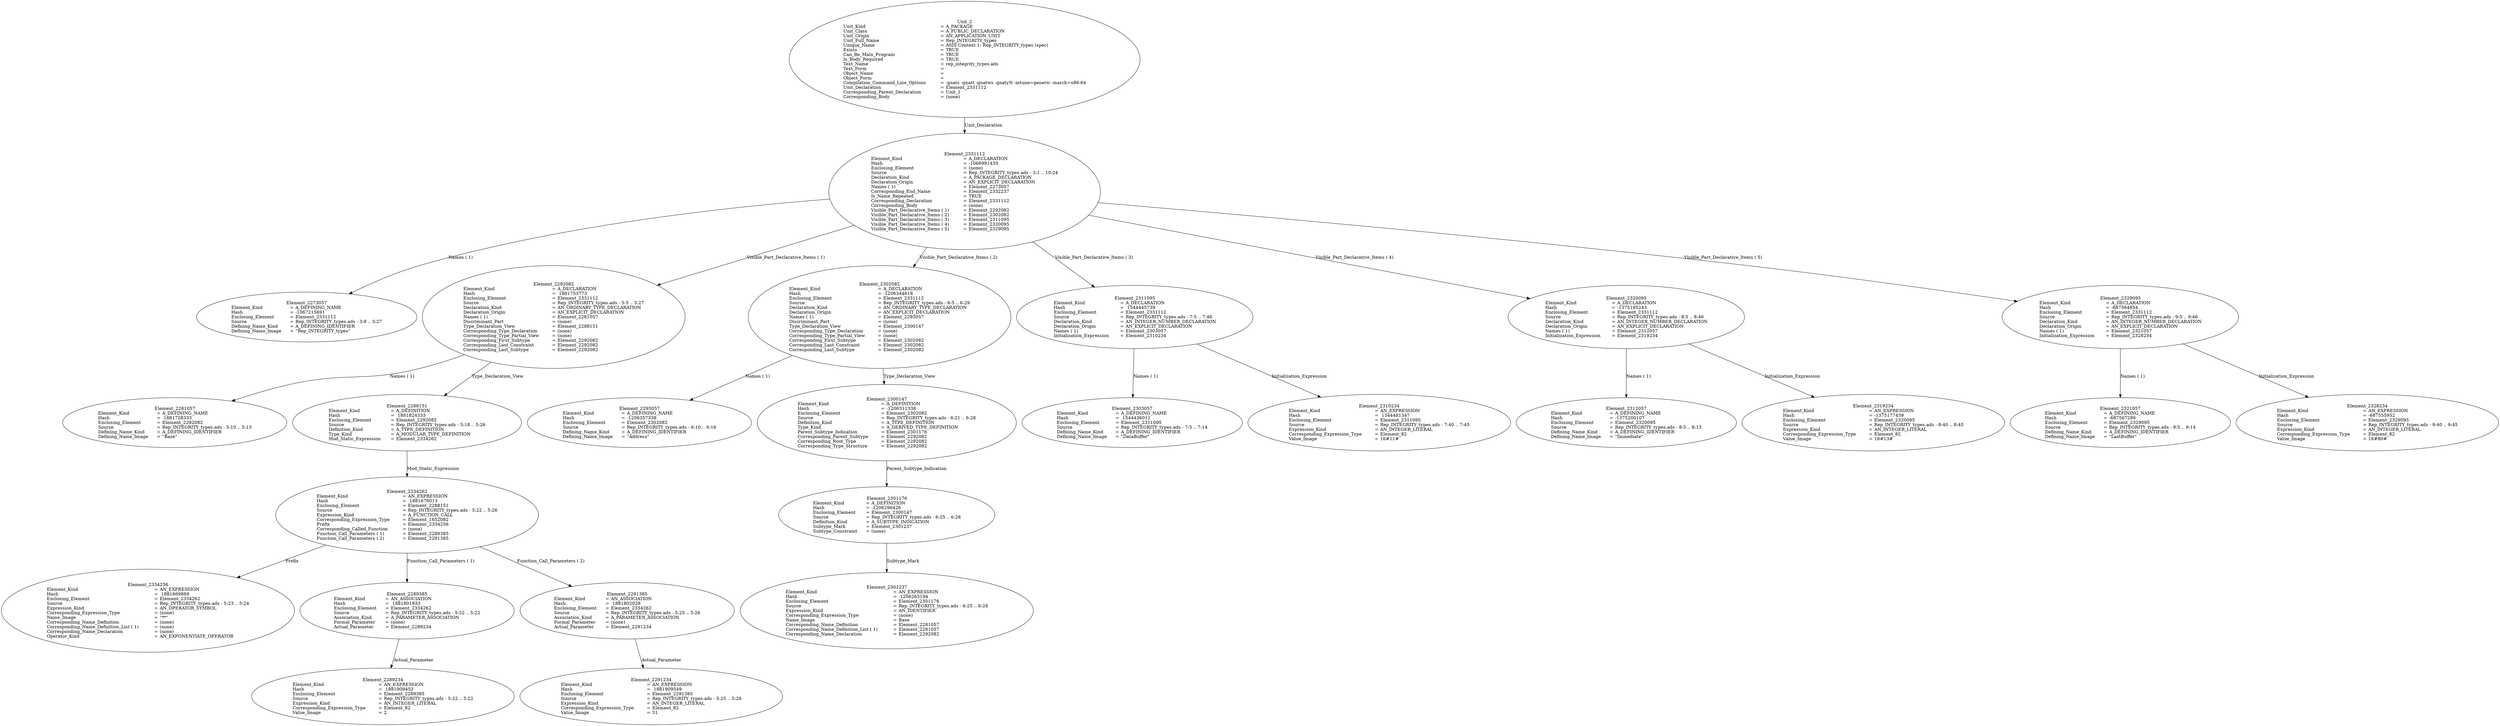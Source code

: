 digraph "rep_integrity_types.adt" {
  Unit_2 -> Element_2331112
      [ label=Unit_Declaration ];
  Unit_2
      [ label=<<TABLE BORDER="0" CELLBORDER="0" CELLSPACING="0" CELLPADDING="0"> 
          <TR><TD COLSPAN="3">Unit_2</TD></TR>
          <TR><TD ALIGN="LEFT">Unit_Kind   </TD><TD> = </TD><TD ALIGN="LEFT">A_PACKAGE</TD></TR>
          <TR><TD ALIGN="LEFT">Unit_Class   </TD><TD> = </TD><TD ALIGN="LEFT">A_PUBLIC_DECLARATION</TD></TR>
          <TR><TD ALIGN="LEFT">Unit_Origin   </TD><TD> = </TD><TD ALIGN="LEFT">AN_APPLICATION_UNIT</TD></TR>
          <TR><TD ALIGN="LEFT">Unit_Full_Name    </TD><TD> = </TD><TD ALIGN="LEFT">Rep_INTEGRITY_types</TD></TR>
          <TR><TD ALIGN="LEFT">Unique_Name   </TD><TD> = </TD><TD ALIGN="LEFT">ASIS Context 1: Rep_INTEGRITY_types (spec)</TD></TR>
          <TR><TD ALIGN="LEFT">Exists  </TD><TD> = </TD><TD ALIGN="LEFT">TRUE</TD></TR>
          <TR><TD ALIGN="LEFT">Can_Be_Main_Program     </TD><TD> = </TD><TD ALIGN="LEFT">TRUE</TD></TR>
          <TR><TD ALIGN="LEFT">Is_Body_Required     </TD><TD> = </TD><TD ALIGN="LEFT">TRUE</TD></TR>
          <TR><TD ALIGN="LEFT">Text_Name   </TD><TD> = </TD><TD ALIGN="LEFT">rep_integrity_types.ads</TD></TR>
          <TR><TD ALIGN="LEFT">Text_Form   </TD><TD> = </TD><TD ALIGN="LEFT"></TD></TR>
          <TR><TD ALIGN="LEFT">Object_Name   </TD><TD> = </TD><TD ALIGN="LEFT"></TD></TR>
          <TR><TD ALIGN="LEFT">Object_Form   </TD><TD> = </TD><TD ALIGN="LEFT"></TD></TR>
          <TR><TD ALIGN="LEFT">Compilation_Command_Line_Options         </TD><TD> = </TD><TD ALIGN="LEFT">-gnatc -gnatt -gnatws -gnatyN -mtune=generic -march=x86-64</TD></TR>
          <TR><TD ALIGN="LEFT">Unit_Declaration     </TD><TD> = </TD><TD ALIGN="LEFT">Element_2331112</TD></TR>
          <TR><TD ALIGN="LEFT">Corresponding_Parent_Declaration         </TD><TD> = </TD><TD ALIGN="LEFT">Unit_1</TD></TR>
          <TR><TD ALIGN="LEFT">Corresponding_Body     </TD><TD> = </TD><TD ALIGN="LEFT">(none)</TD></TR>
          </TABLE>> ];
  Element_2331112 -> Element_2273057
      [ label="Names ( 1)" ];
  Element_2331112 -> Element_2292082
      [ label="Visible_Part_Declarative_Items ( 1)" ];
  Element_2331112 -> Element_2302082
      [ label="Visible_Part_Declarative_Items ( 2)" ];
  Element_2331112 -> Element_2311095
      [ label="Visible_Part_Declarative_Items ( 3)" ];
  Element_2331112 -> Element_2320095
      [ label="Visible_Part_Declarative_Items ( 4)" ];
  Element_2331112 -> Element_2329095
      [ label="Visible_Part_Declarative_Items ( 5)" ];
  Element_2331112
      [ label=<<TABLE BORDER="0" CELLBORDER="0" CELLSPACING="0" CELLPADDING="0"> 
          <TR><TD COLSPAN="3">Element_2331112</TD></TR>
          <TR><TD ALIGN="LEFT">Element_Kind    </TD><TD> = </TD><TD ALIGN="LEFT">A_DECLARATION</TD></TR>
          <TR><TD ALIGN="LEFT">Hash  </TD><TD> = </TD><TD ALIGN="LEFT">-1066991435</TD></TR>
          <TR><TD ALIGN="LEFT">Enclosing_Element     </TD><TD> = </TD><TD ALIGN="LEFT">(none)</TD></TR>
          <TR><TD ALIGN="LEFT">Source  </TD><TD> = </TD><TD ALIGN="LEFT">Rep_INTEGRITY_types.ads - 3:1 .. 10:24</TD></TR>
          <TR><TD ALIGN="LEFT">Declaration_Kind     </TD><TD> = </TD><TD ALIGN="LEFT">A_PACKAGE_DECLARATION</TD></TR>
          <TR><TD ALIGN="LEFT">Declaration_Origin     </TD><TD> = </TD><TD ALIGN="LEFT">AN_EXPLICIT_DECLARATION</TD></TR>
          <TR><TD ALIGN="LEFT">Names ( 1)   </TD><TD> = </TD><TD ALIGN="LEFT">Element_2273057</TD></TR>
          <TR><TD ALIGN="LEFT">Corresponding_End_Name      </TD><TD> = </TD><TD ALIGN="LEFT">Element_2332237</TD></TR>
          <TR><TD ALIGN="LEFT">Is_Name_Repeated     </TD><TD> = </TD><TD ALIGN="LEFT">TRUE</TD></TR>
          <TR><TD ALIGN="LEFT">Corresponding_Declaration       </TD><TD> = </TD><TD ALIGN="LEFT">Element_2331112</TD></TR>
          <TR><TD ALIGN="LEFT">Corresponding_Body     </TD><TD> = </TD><TD ALIGN="LEFT">(none)</TD></TR>
          <TR><TD ALIGN="LEFT">Visible_Part_Declarative_Items ( 1)         </TD><TD> = </TD><TD ALIGN="LEFT">Element_2292082</TD></TR>
          <TR><TD ALIGN="LEFT">Visible_Part_Declarative_Items ( 2)         </TD><TD> = </TD><TD ALIGN="LEFT">Element_2302082</TD></TR>
          <TR><TD ALIGN="LEFT">Visible_Part_Declarative_Items ( 3)         </TD><TD> = </TD><TD ALIGN="LEFT">Element_2311095</TD></TR>
          <TR><TD ALIGN="LEFT">Visible_Part_Declarative_Items ( 4)         </TD><TD> = </TD><TD ALIGN="LEFT">Element_2320095</TD></TR>
          <TR><TD ALIGN="LEFT">Visible_Part_Declarative_Items ( 5)         </TD><TD> = </TD><TD ALIGN="LEFT">Element_2329095</TD></TR>
          </TABLE>> ];
  Element_2273057
      [ label=<<TABLE BORDER="0" CELLBORDER="0" CELLSPACING="0" CELLPADDING="0"> 
          <TR><TD COLSPAN="3">Element_2273057</TD></TR>
          <TR><TD ALIGN="LEFT">Element_Kind    </TD><TD> = </TD><TD ALIGN="LEFT">A_DEFINING_NAME</TD></TR>
          <TR><TD ALIGN="LEFT">Hash  </TD><TD> = </TD><TD ALIGN="LEFT">-1067215691</TD></TR>
          <TR><TD ALIGN="LEFT">Enclosing_Element     </TD><TD> = </TD><TD ALIGN="LEFT">Element_2331112</TD></TR>
          <TR><TD ALIGN="LEFT">Source  </TD><TD> = </TD><TD ALIGN="LEFT">Rep_INTEGRITY_types.ads - 3:9 .. 3:27</TD></TR>
          <TR><TD ALIGN="LEFT">Defining_Name_Kind     </TD><TD> = </TD><TD ALIGN="LEFT">A_DEFINING_IDENTIFIER</TD></TR>
          <TR><TD ALIGN="LEFT">Defining_Name_Image     </TD><TD> = </TD><TD ALIGN="LEFT">"Rep_INTEGRITY_types"</TD></TR>
          </TABLE>> ];
  Element_2292082 -> Element_2281057
      [ label="Names ( 1)" ];
  Element_2292082 -> Element_2288151
      [ label=Type_Declaration_View ];
  Element_2292082
      [ label=<<TABLE BORDER="0" CELLBORDER="0" CELLSPACING="0" CELLPADDING="0"> 
          <TR><TD COLSPAN="3">Element_2292082</TD></TR>
          <TR><TD ALIGN="LEFT">Element_Kind    </TD><TD> = </TD><TD ALIGN="LEFT">A_DECLARATION</TD></TR>
          <TR><TD ALIGN="LEFT">Hash  </TD><TD> = </TD><TD ALIGN="LEFT"> 1881753773</TD></TR>
          <TR><TD ALIGN="LEFT">Enclosing_Element     </TD><TD> = </TD><TD ALIGN="LEFT">Element_2331112</TD></TR>
          <TR><TD ALIGN="LEFT">Source  </TD><TD> = </TD><TD ALIGN="LEFT">Rep_INTEGRITY_types.ads - 5:5 .. 5:27</TD></TR>
          <TR><TD ALIGN="LEFT">Declaration_Kind     </TD><TD> = </TD><TD ALIGN="LEFT">AN_ORDINARY_TYPE_DECLARATION</TD></TR>
          <TR><TD ALIGN="LEFT">Declaration_Origin     </TD><TD> = </TD><TD ALIGN="LEFT">AN_EXPLICIT_DECLARATION</TD></TR>
          <TR><TD ALIGN="LEFT">Names ( 1)   </TD><TD> = </TD><TD ALIGN="LEFT">Element_2281057</TD></TR>
          <TR><TD ALIGN="LEFT">Discriminant_Part     </TD><TD> = </TD><TD ALIGN="LEFT">(none)</TD></TR>
          <TR><TD ALIGN="LEFT">Type_Declaration_View      </TD><TD> = </TD><TD ALIGN="LEFT">Element_2288151</TD></TR>
          <TR><TD ALIGN="LEFT">Corresponding_Type_Declaration        </TD><TD> = </TD><TD ALIGN="LEFT">(none)</TD></TR>
          <TR><TD ALIGN="LEFT">Corresponding_Type_Partial_View        </TD><TD> = </TD><TD ALIGN="LEFT">(none)</TD></TR>
          <TR><TD ALIGN="LEFT">Corresponding_First_Subtype       </TD><TD> = </TD><TD ALIGN="LEFT">Element_2292082</TD></TR>
          <TR><TD ALIGN="LEFT">Corresponding_Last_Constraint        </TD><TD> = </TD><TD ALIGN="LEFT">Element_2292082</TD></TR>
          <TR><TD ALIGN="LEFT">Corresponding_Last_Subtype       </TD><TD> = </TD><TD ALIGN="LEFT">Element_2292082</TD></TR>
          </TABLE>> ];
  Element_2281057
      [ label=<<TABLE BORDER="0" CELLBORDER="0" CELLSPACING="0" CELLPADDING="0"> 
          <TR><TD COLSPAN="3">Element_2281057</TD></TR>
          <TR><TD ALIGN="LEFT">Element_Kind    </TD><TD> = </TD><TD ALIGN="LEFT">A_DEFINING_NAME</TD></TR>
          <TR><TD ALIGN="LEFT">Hash  </TD><TD> = </TD><TD ALIGN="LEFT"> 1881728333</TD></TR>
          <TR><TD ALIGN="LEFT">Enclosing_Element     </TD><TD> = </TD><TD ALIGN="LEFT">Element_2292082</TD></TR>
          <TR><TD ALIGN="LEFT">Source  </TD><TD> = </TD><TD ALIGN="LEFT">Rep_INTEGRITY_types.ads - 5:10 .. 5:13</TD></TR>
          <TR><TD ALIGN="LEFT">Defining_Name_Kind     </TD><TD> = </TD><TD ALIGN="LEFT">A_DEFINING_IDENTIFIER</TD></TR>
          <TR><TD ALIGN="LEFT">Defining_Name_Image     </TD><TD> = </TD><TD ALIGN="LEFT">"Base"</TD></TR>
          </TABLE>> ];
  Element_2288151 -> Element_2334262
      [ label=Mod_Static_Expression ];
  Element_2288151
      [ label=<<TABLE BORDER="0" CELLBORDER="0" CELLSPACING="0" CELLPADDING="0"> 
          <TR><TD COLSPAN="3">Element_2288151</TD></TR>
          <TR><TD ALIGN="LEFT">Element_Kind    </TD><TD> = </TD><TD ALIGN="LEFT">A_DEFINITION</TD></TR>
          <TR><TD ALIGN="LEFT">Hash  </TD><TD> = </TD><TD ALIGN="LEFT"> 1881824333</TD></TR>
          <TR><TD ALIGN="LEFT">Enclosing_Element     </TD><TD> = </TD><TD ALIGN="LEFT">Element_2292082</TD></TR>
          <TR><TD ALIGN="LEFT">Source  </TD><TD> = </TD><TD ALIGN="LEFT">Rep_INTEGRITY_types.ads - 5:18 .. 5:26</TD></TR>
          <TR><TD ALIGN="LEFT">Definition_Kind    </TD><TD> = </TD><TD ALIGN="LEFT">A_TYPE_DEFINITION</TD></TR>
          <TR><TD ALIGN="LEFT">Type_Kind   </TD><TD> = </TD><TD ALIGN="LEFT">A_MODULAR_TYPE_DEFINITION</TD></TR>
          <TR><TD ALIGN="LEFT">Mod_Static_Expression      </TD><TD> = </TD><TD ALIGN="LEFT">Element_2334262</TD></TR>
          </TABLE>> ];
  Element_2334262 -> Element_2334256
      [ label=Prefix ];
  Element_2334262 -> Element_2289385
      [ label="Function_Call_Parameters ( 1)" ];
  Element_2334262 -> Element_2291385
      [ label="Function_Call_Parameters ( 2)" ];
  Element_2334262
      [ label=<<TABLE BORDER="0" CELLBORDER="0" CELLSPACING="0" CELLPADDING="0"> 
          <TR><TD COLSPAN="3">Element_2334262</TD></TR>
          <TR><TD ALIGN="LEFT">Element_Kind    </TD><TD> = </TD><TD ALIGN="LEFT">AN_EXPRESSION</TD></TR>
          <TR><TD ALIGN="LEFT">Hash  </TD><TD> = </TD><TD ALIGN="LEFT"> 1881676013</TD></TR>
          <TR><TD ALIGN="LEFT">Enclosing_Element     </TD><TD> = </TD><TD ALIGN="LEFT">Element_2288151</TD></TR>
          <TR><TD ALIGN="LEFT">Source  </TD><TD> = </TD><TD ALIGN="LEFT">Rep_INTEGRITY_types.ads - 5:22 .. 5:26</TD></TR>
          <TR><TD ALIGN="LEFT">Expression_Kind    </TD><TD> = </TD><TD ALIGN="LEFT">A_FUNCTION_CALL</TD></TR>
          <TR><TD ALIGN="LEFT">Corresponding_Expression_Type        </TD><TD> = </TD><TD ALIGN="LEFT">Element_1652082</TD></TR>
          <TR><TD ALIGN="LEFT">Prefix  </TD><TD> = </TD><TD ALIGN="LEFT">Element_2334256</TD></TR>
          <TR><TD ALIGN="LEFT">Corresponding_Called_Function        </TD><TD> = </TD><TD ALIGN="LEFT">(none)</TD></TR>
          <TR><TD ALIGN="LEFT">Function_Call_Parameters ( 1)        </TD><TD> = </TD><TD ALIGN="LEFT">Element_2289385</TD></TR>
          <TR><TD ALIGN="LEFT">Function_Call_Parameters ( 2)        </TD><TD> = </TD><TD ALIGN="LEFT">Element_2291385</TD></TR>
          </TABLE>> ];
  Element_2289385 -> Element_2289234
      [ label=Actual_Parameter ];
  Element_2289385
      [ label=<<TABLE BORDER="0" CELLBORDER="0" CELLSPACING="0" CELLPADDING="0"> 
          <TR><TD COLSPAN="3">Element_2289385</TD></TR>
          <TR><TD ALIGN="LEFT">Element_Kind    </TD><TD> = </TD><TD ALIGN="LEFT">AN_ASSOCIATION</TD></TR>
          <TR><TD ALIGN="LEFT">Hash  </TD><TD> = </TD><TD ALIGN="LEFT"> 1881801933</TD></TR>
          <TR><TD ALIGN="LEFT">Enclosing_Element     </TD><TD> = </TD><TD ALIGN="LEFT">Element_2334262</TD></TR>
          <TR><TD ALIGN="LEFT">Source  </TD><TD> = </TD><TD ALIGN="LEFT">Rep_INTEGRITY_types.ads - 5:22 .. 5:22</TD></TR>
          <TR><TD ALIGN="LEFT">Association_Kind     </TD><TD> = </TD><TD ALIGN="LEFT">A_PARAMETER_ASSOCIATION</TD></TR>
          <TR><TD ALIGN="LEFT">Formal_Parameter     </TD><TD> = </TD><TD ALIGN="LEFT">(none)</TD></TR>
          <TR><TD ALIGN="LEFT">Actual_Parameter     </TD><TD> = </TD><TD ALIGN="LEFT">Element_2289234</TD></TR>
          </TABLE>> ];
  Element_2289234
      [ label=<<TABLE BORDER="0" CELLBORDER="0" CELLSPACING="0" CELLPADDING="0"> 
          <TR><TD COLSPAN="3">Element_2289234</TD></TR>
          <TR><TD ALIGN="LEFT">Element_Kind    </TD><TD> = </TD><TD ALIGN="LEFT">AN_EXPRESSION</TD></TR>
          <TR><TD ALIGN="LEFT">Hash  </TD><TD> = </TD><TD ALIGN="LEFT"> 1881909453</TD></TR>
          <TR><TD ALIGN="LEFT">Enclosing_Element     </TD><TD> = </TD><TD ALIGN="LEFT">Element_2289385</TD></TR>
          <TR><TD ALIGN="LEFT">Source  </TD><TD> = </TD><TD ALIGN="LEFT">Rep_INTEGRITY_types.ads - 5:22 .. 5:22</TD></TR>
          <TR><TD ALIGN="LEFT">Expression_Kind    </TD><TD> = </TD><TD ALIGN="LEFT">AN_INTEGER_LITERAL</TD></TR>
          <TR><TD ALIGN="LEFT">Corresponding_Expression_Type        </TD><TD> = </TD><TD ALIGN="LEFT">Element_82</TD></TR>
          <TR><TD ALIGN="LEFT">Value_Image   </TD><TD> = </TD><TD ALIGN="LEFT">2</TD></TR>
          </TABLE>> ];
  Element_2334256
      [ label=<<TABLE BORDER="0" CELLBORDER="0" CELLSPACING="0" CELLPADDING="0"> 
          <TR><TD COLSPAN="3">Element_2334256</TD></TR>
          <TR><TD ALIGN="LEFT">Element_Kind    </TD><TD> = </TD><TD ALIGN="LEFT">AN_EXPRESSION</TD></TR>
          <TR><TD ALIGN="LEFT">Hash  </TD><TD> = </TD><TD ALIGN="LEFT"> 1881669869</TD></TR>
          <TR><TD ALIGN="LEFT">Enclosing_Element     </TD><TD> = </TD><TD ALIGN="LEFT">Element_2334262</TD></TR>
          <TR><TD ALIGN="LEFT">Source  </TD><TD> = </TD><TD ALIGN="LEFT">Rep_INTEGRITY_types.ads - 5:23 .. 5:24</TD></TR>
          <TR><TD ALIGN="LEFT">Expression_Kind    </TD><TD> = </TD><TD ALIGN="LEFT">AN_OPERATOR_SYMBOL</TD></TR>
          <TR><TD ALIGN="LEFT">Corresponding_Expression_Type        </TD><TD> = </TD><TD ALIGN="LEFT">(none)</TD></TR>
          <TR><TD ALIGN="LEFT">Name_Image   </TD><TD> = </TD><TD ALIGN="LEFT">"**"</TD></TR>
          <TR><TD ALIGN="LEFT">Corresponding_Name_Definition        </TD><TD> = </TD><TD ALIGN="LEFT">(none)</TD></TR>
          <TR><TD ALIGN="LEFT">Corresponding_Name_Definition_List ( 1)          </TD><TD> = </TD><TD ALIGN="LEFT">(none)</TD></TR>
          <TR><TD ALIGN="LEFT">Corresponding_Name_Declaration        </TD><TD> = </TD><TD ALIGN="LEFT">(none)</TD></TR>
          <TR><TD ALIGN="LEFT">Operator_Kind    </TD><TD> = </TD><TD ALIGN="LEFT">AN_EXPONENTIATE_OPERATOR</TD></TR>
          </TABLE>> ];
  Element_2291385 -> Element_2291234
      [ label=Actual_Parameter ];
  Element_2291385
      [ label=<<TABLE BORDER="0" CELLBORDER="0" CELLSPACING="0" CELLPADDING="0"> 
          <TR><TD COLSPAN="3">Element_2291385</TD></TR>
          <TR><TD ALIGN="LEFT">Element_Kind    </TD><TD> = </TD><TD ALIGN="LEFT">AN_ASSOCIATION</TD></TR>
          <TR><TD ALIGN="LEFT">Hash  </TD><TD> = </TD><TD ALIGN="LEFT"> 1881802029</TD></TR>
          <TR><TD ALIGN="LEFT">Enclosing_Element     </TD><TD> = </TD><TD ALIGN="LEFT">Element_2334262</TD></TR>
          <TR><TD ALIGN="LEFT">Source  </TD><TD> = </TD><TD ALIGN="LEFT">Rep_INTEGRITY_types.ads - 5:25 .. 5:26</TD></TR>
          <TR><TD ALIGN="LEFT">Association_Kind     </TD><TD> = </TD><TD ALIGN="LEFT">A_PARAMETER_ASSOCIATION</TD></TR>
          <TR><TD ALIGN="LEFT">Formal_Parameter     </TD><TD> = </TD><TD ALIGN="LEFT">(none)</TD></TR>
          <TR><TD ALIGN="LEFT">Actual_Parameter     </TD><TD> = </TD><TD ALIGN="LEFT">Element_2291234</TD></TR>
          </TABLE>> ];
  Element_2291234
      [ label=<<TABLE BORDER="0" CELLBORDER="0" CELLSPACING="0" CELLPADDING="0"> 
          <TR><TD COLSPAN="3">Element_2291234</TD></TR>
          <TR><TD ALIGN="LEFT">Element_Kind    </TD><TD> = </TD><TD ALIGN="LEFT">AN_EXPRESSION</TD></TR>
          <TR><TD ALIGN="LEFT">Hash  </TD><TD> = </TD><TD ALIGN="LEFT"> 1881909549</TD></TR>
          <TR><TD ALIGN="LEFT">Enclosing_Element     </TD><TD> = </TD><TD ALIGN="LEFT">Element_2291385</TD></TR>
          <TR><TD ALIGN="LEFT">Source  </TD><TD> = </TD><TD ALIGN="LEFT">Rep_INTEGRITY_types.ads - 5:25 .. 5:26</TD></TR>
          <TR><TD ALIGN="LEFT">Expression_Kind    </TD><TD> = </TD><TD ALIGN="LEFT">AN_INTEGER_LITERAL</TD></TR>
          <TR><TD ALIGN="LEFT">Corresponding_Expression_Type        </TD><TD> = </TD><TD ALIGN="LEFT">Element_82</TD></TR>
          <TR><TD ALIGN="LEFT">Value_Image   </TD><TD> = </TD><TD ALIGN="LEFT">31</TD></TR>
          </TABLE>> ];
  Element_2302082 -> Element_2293057
      [ label="Names ( 1)" ];
  Element_2302082 -> Element_2300147
      [ label=Type_Declaration_View ];
  Element_2302082
      [ label=<<TABLE BORDER="0" CELLBORDER="0" CELLSPACING="0" CELLPADDING="0"> 
          <TR><TD COLSPAN="3">Element_2302082</TD></TR>
          <TR><TD ALIGN="LEFT">Element_Kind    </TD><TD> = </TD><TD ALIGN="LEFT">A_DECLARATION</TD></TR>
          <TR><TD ALIGN="LEFT">Hash  </TD><TD> = </TD><TD ALIGN="LEFT">-1206344618</TD></TR>
          <TR><TD ALIGN="LEFT">Enclosing_Element     </TD><TD> = </TD><TD ALIGN="LEFT">Element_2331112</TD></TR>
          <TR><TD ALIGN="LEFT">Source  </TD><TD> = </TD><TD ALIGN="LEFT">Rep_INTEGRITY_types.ads - 6:5 .. 6:29</TD></TR>
          <TR><TD ALIGN="LEFT">Declaration_Kind     </TD><TD> = </TD><TD ALIGN="LEFT">AN_ORDINARY_TYPE_DECLARATION</TD></TR>
          <TR><TD ALIGN="LEFT">Declaration_Origin     </TD><TD> = </TD><TD ALIGN="LEFT">AN_EXPLICIT_DECLARATION</TD></TR>
          <TR><TD ALIGN="LEFT">Names ( 1)   </TD><TD> = </TD><TD ALIGN="LEFT">Element_2293057</TD></TR>
          <TR><TD ALIGN="LEFT">Discriminant_Part     </TD><TD> = </TD><TD ALIGN="LEFT">(none)</TD></TR>
          <TR><TD ALIGN="LEFT">Type_Declaration_View      </TD><TD> = </TD><TD ALIGN="LEFT">Element_2300147</TD></TR>
          <TR><TD ALIGN="LEFT">Corresponding_Type_Declaration        </TD><TD> = </TD><TD ALIGN="LEFT">(none)</TD></TR>
          <TR><TD ALIGN="LEFT">Corresponding_Type_Partial_View        </TD><TD> = </TD><TD ALIGN="LEFT">(none)</TD></TR>
          <TR><TD ALIGN="LEFT">Corresponding_First_Subtype       </TD><TD> = </TD><TD ALIGN="LEFT">Element_2302082</TD></TR>
          <TR><TD ALIGN="LEFT">Corresponding_Last_Constraint        </TD><TD> = </TD><TD ALIGN="LEFT">Element_2302082</TD></TR>
          <TR><TD ALIGN="LEFT">Corresponding_Last_Subtype       </TD><TD> = </TD><TD ALIGN="LEFT">Element_2302082</TD></TR>
          </TABLE>> ];
  Element_2293057
      [ label=<<TABLE BORDER="0" CELLBORDER="0" CELLSPACING="0" CELLPADDING="0"> 
          <TR><TD COLSPAN="3">Element_2293057</TD></TR>
          <TR><TD ALIGN="LEFT">Element_Kind    </TD><TD> = </TD><TD ALIGN="LEFT">A_DEFINING_NAME</TD></TR>
          <TR><TD ALIGN="LEFT">Hash  </TD><TD> = </TD><TD ALIGN="LEFT">-1206357338</TD></TR>
          <TR><TD ALIGN="LEFT">Enclosing_Element     </TD><TD> = </TD><TD ALIGN="LEFT">Element_2302082</TD></TR>
          <TR><TD ALIGN="LEFT">Source  </TD><TD> = </TD><TD ALIGN="LEFT">Rep_INTEGRITY_types.ads - 6:10 .. 6:16</TD></TR>
          <TR><TD ALIGN="LEFT">Defining_Name_Kind     </TD><TD> = </TD><TD ALIGN="LEFT">A_DEFINING_IDENTIFIER</TD></TR>
          <TR><TD ALIGN="LEFT">Defining_Name_Image     </TD><TD> = </TD><TD ALIGN="LEFT">"Address"</TD></TR>
          </TABLE>> ];
  Element_2300147 -> Element_2301176
      [ label=Parent_Subtype_Indication ];
  Element_2300147
      [ label=<<TABLE BORDER="0" CELLBORDER="0" CELLSPACING="0" CELLPADDING="0"> 
          <TR><TD COLSPAN="3">Element_2300147</TD></TR>
          <TR><TD ALIGN="LEFT">Element_Kind    </TD><TD> = </TD><TD ALIGN="LEFT">A_DEFINITION</TD></TR>
          <TR><TD ALIGN="LEFT">Hash  </TD><TD> = </TD><TD ALIGN="LEFT">-1206311338</TD></TR>
          <TR><TD ALIGN="LEFT">Enclosing_Element     </TD><TD> = </TD><TD ALIGN="LEFT">Element_2302082</TD></TR>
          <TR><TD ALIGN="LEFT">Source  </TD><TD> = </TD><TD ALIGN="LEFT">Rep_INTEGRITY_types.ads - 6:21 .. 6:28</TD></TR>
          <TR><TD ALIGN="LEFT">Definition_Kind    </TD><TD> = </TD><TD ALIGN="LEFT">A_TYPE_DEFINITION</TD></TR>
          <TR><TD ALIGN="LEFT">Type_Kind   </TD><TD> = </TD><TD ALIGN="LEFT">A_DERIVED_TYPE_DEFINITION</TD></TR>
          <TR><TD ALIGN="LEFT">Parent_Subtype_Indication       </TD><TD> = </TD><TD ALIGN="LEFT">Element_2301176</TD></TR>
          <TR><TD ALIGN="LEFT">Corresponding_Parent_Subtype        </TD><TD> = </TD><TD ALIGN="LEFT">Element_2292082</TD></TR>
          <TR><TD ALIGN="LEFT">Corresponding_Root_Type      </TD><TD> = </TD><TD ALIGN="LEFT">Element_2292082</TD></TR>
          <TR><TD ALIGN="LEFT">Corresponding_Type_Structure        </TD><TD> = </TD><TD ALIGN="LEFT">Element_2292082</TD></TR>
          </TABLE>> ];
  Element_2301176 -> Element_2301237
      [ label=Subtype_Mark ];
  Element_2301176
      [ label=<<TABLE BORDER="0" CELLBORDER="0" CELLSPACING="0" CELLPADDING="0"> 
          <TR><TD COLSPAN="3">Element_2301176</TD></TR>
          <TR><TD ALIGN="LEFT">Element_Kind    </TD><TD> = </TD><TD ALIGN="LEFT">A_DEFINITION</TD></TR>
          <TR><TD ALIGN="LEFT">Hash  </TD><TD> = </TD><TD ALIGN="LEFT">-1206296426</TD></TR>
          <TR><TD ALIGN="LEFT">Enclosing_Element     </TD><TD> = </TD><TD ALIGN="LEFT">Element_2300147</TD></TR>
          <TR><TD ALIGN="LEFT">Source  </TD><TD> = </TD><TD ALIGN="LEFT">Rep_INTEGRITY_types.ads - 6:25 .. 6:28</TD></TR>
          <TR><TD ALIGN="LEFT">Definition_Kind    </TD><TD> = </TD><TD ALIGN="LEFT">A_SUBTYPE_INDICATION</TD></TR>
          <TR><TD ALIGN="LEFT">Subtype_Mark    </TD><TD> = </TD><TD ALIGN="LEFT">Element_2301237</TD></TR>
          <TR><TD ALIGN="LEFT">Subtype_Constraint     </TD><TD> = </TD><TD ALIGN="LEFT">(none)</TD></TR>
          </TABLE>> ];
  Element_2301237
      [ label=<<TABLE BORDER="0" CELLBORDER="0" CELLSPACING="0" CELLPADDING="0"> 
          <TR><TD COLSPAN="3">Element_2301237</TD></TR>
          <TR><TD ALIGN="LEFT">Element_Kind    </TD><TD> = </TD><TD ALIGN="LEFT">AN_EXPRESSION</TD></TR>
          <TR><TD ALIGN="LEFT">Hash  </TD><TD> = </TD><TD ALIGN="LEFT">-1206265194</TD></TR>
          <TR><TD ALIGN="LEFT">Enclosing_Element     </TD><TD> = </TD><TD ALIGN="LEFT">Element_2301176</TD></TR>
          <TR><TD ALIGN="LEFT">Source  </TD><TD> = </TD><TD ALIGN="LEFT">Rep_INTEGRITY_types.ads - 6:25 .. 6:28</TD></TR>
          <TR><TD ALIGN="LEFT">Expression_Kind    </TD><TD> = </TD><TD ALIGN="LEFT">AN_IDENTIFIER</TD></TR>
          <TR><TD ALIGN="LEFT">Corresponding_Expression_Type        </TD><TD> = </TD><TD ALIGN="LEFT">(none)</TD></TR>
          <TR><TD ALIGN="LEFT">Name_Image   </TD><TD> = </TD><TD ALIGN="LEFT">Base</TD></TR>
          <TR><TD ALIGN="LEFT">Corresponding_Name_Definition        </TD><TD> = </TD><TD ALIGN="LEFT">Element_2281057</TD></TR>
          <TR><TD ALIGN="LEFT">Corresponding_Name_Definition_List ( 1)          </TD><TD> = </TD><TD ALIGN="LEFT">Element_2281057</TD></TR>
          <TR><TD ALIGN="LEFT">Corresponding_Name_Declaration        </TD><TD> = </TD><TD ALIGN="LEFT">Element_2292082</TD></TR>
          </TABLE>> ];
  Element_2311095 -> Element_2303057
      [ label="Names ( 1)" ];
  Element_2311095 -> Element_2310234
      [ label=Initialization_Expression ];
  Element_2311095
      [ label=<<TABLE BORDER="0" CELLBORDER="0" CELLSPACING="0" CELLPADDING="0"> 
          <TR><TD COLSPAN="3">Element_2311095</TD></TR>
          <TR><TD ALIGN="LEFT">Element_Kind    </TD><TD> = </TD><TD ALIGN="LEFT">A_DECLARATION</TD></TR>
          <TR><TD ALIGN="LEFT">Hash  </TD><TD> = </TD><TD ALIGN="LEFT"> 1544445739</TD></TR>
          <TR><TD ALIGN="LEFT">Enclosing_Element     </TD><TD> = </TD><TD ALIGN="LEFT">Element_2331112</TD></TR>
          <TR><TD ALIGN="LEFT">Source  </TD><TD> = </TD><TD ALIGN="LEFT">Rep_INTEGRITY_types.ads - 7:5 .. 7:46</TD></TR>
          <TR><TD ALIGN="LEFT">Declaration_Kind     </TD><TD> = </TD><TD ALIGN="LEFT">AN_INTEGER_NUMBER_DECLARATION</TD></TR>
          <TR><TD ALIGN="LEFT">Declaration_Origin     </TD><TD> = </TD><TD ALIGN="LEFT">AN_EXPLICIT_DECLARATION</TD></TR>
          <TR><TD ALIGN="LEFT">Names ( 1)   </TD><TD> = </TD><TD ALIGN="LEFT">Element_2303057</TD></TR>
          <TR><TD ALIGN="LEFT">Initialization_Expression       </TD><TD> = </TD><TD ALIGN="LEFT">Element_2310234</TD></TR>
          </TABLE>> ];
  Element_2303057
      [ label=<<TABLE BORDER="0" CELLBORDER="0" CELLSPACING="0" CELLPADDING="0"> 
          <TR><TD COLSPAN="3">Element_2303057</TD></TR>
          <TR><TD ALIGN="LEFT">Element_Kind    </TD><TD> = </TD><TD ALIGN="LEFT">A_DEFINING_NAME</TD></TR>
          <TR><TD ALIGN="LEFT">Hash  </TD><TD> = </TD><TD ALIGN="LEFT"> 1544436011</TD></TR>
          <TR><TD ALIGN="LEFT">Enclosing_Element     </TD><TD> = </TD><TD ALIGN="LEFT">Element_2311095</TD></TR>
          <TR><TD ALIGN="LEFT">Source  </TD><TD> = </TD><TD ALIGN="LEFT">Rep_INTEGRITY_types.ads - 7:5 .. 7:14</TD></TR>
          <TR><TD ALIGN="LEFT">Defining_Name_Kind     </TD><TD> = </TD><TD ALIGN="LEFT">A_DEFINING_IDENTIFIER</TD></TR>
          <TR><TD ALIGN="LEFT">Defining_Name_Image     </TD><TD> = </TD><TD ALIGN="LEFT">"DataBuffer"</TD></TR>
          </TABLE>> ];
  Element_2310234
      [ label=<<TABLE BORDER="0" CELLBORDER="0" CELLSPACING="0" CELLPADDING="0"> 
          <TR><TD COLSPAN="3">Element_2310234</TD></TR>
          <TR><TD ALIGN="LEFT">Element_Kind    </TD><TD> = </TD><TD ALIGN="LEFT">AN_EXPRESSION</TD></TR>
          <TR><TD ALIGN="LEFT">Hash  </TD><TD> = </TD><TD ALIGN="LEFT"> 1544481347</TD></TR>
          <TR><TD ALIGN="LEFT">Enclosing_Element     </TD><TD> = </TD><TD ALIGN="LEFT">Element_2311095</TD></TR>
          <TR><TD ALIGN="LEFT">Source  </TD><TD> = </TD><TD ALIGN="LEFT">Rep_INTEGRITY_types.ads - 7:40 .. 7:45</TD></TR>
          <TR><TD ALIGN="LEFT">Expression_Kind    </TD><TD> = </TD><TD ALIGN="LEFT">AN_INTEGER_LITERAL</TD></TR>
          <TR><TD ALIGN="LEFT">Corresponding_Expression_Type        </TD><TD> = </TD><TD ALIGN="LEFT">Element_82</TD></TR>
          <TR><TD ALIGN="LEFT">Value_Image   </TD><TD> = </TD><TD ALIGN="LEFT">16#11#</TD></TR>
          </TABLE>> ];
  Element_2320095 -> Element_2312057
      [ label="Names ( 1)" ];
  Element_2320095 -> Element_2319234
      [ label=Initialization_Expression ];
  Element_2320095
      [ label=<<TABLE BORDER="0" CELLBORDER="0" CELLSPACING="0" CELLPADDING="0"> 
          <TR><TD COLSPAN="3">Element_2320095</TD></TR>
          <TR><TD ALIGN="LEFT">Element_Kind    </TD><TD> = </TD><TD ALIGN="LEFT">A_DECLARATION</TD></TR>
          <TR><TD ALIGN="LEFT">Hash  </TD><TD> = </TD><TD ALIGN="LEFT">-1375195243</TD></TR>
          <TR><TD ALIGN="LEFT">Enclosing_Element     </TD><TD> = </TD><TD ALIGN="LEFT">Element_2331112</TD></TR>
          <TR><TD ALIGN="LEFT">Source  </TD><TD> = </TD><TD ALIGN="LEFT">Rep_INTEGRITY_types.ads - 8:5 .. 8:46</TD></TR>
          <TR><TD ALIGN="LEFT">Declaration_Kind     </TD><TD> = </TD><TD ALIGN="LEFT">AN_INTEGER_NUMBER_DECLARATION</TD></TR>
          <TR><TD ALIGN="LEFT">Declaration_Origin     </TD><TD> = </TD><TD ALIGN="LEFT">AN_EXPLICIT_DECLARATION</TD></TR>
          <TR><TD ALIGN="LEFT">Names ( 1)   </TD><TD> = </TD><TD ALIGN="LEFT">Element_2312057</TD></TR>
          <TR><TD ALIGN="LEFT">Initialization_Expression       </TD><TD> = </TD><TD ALIGN="LEFT">Element_2319234</TD></TR>
          </TABLE>> ];
  Element_2312057
      [ label=<<TABLE BORDER="0" CELLBORDER="0" CELLSPACING="0" CELLPADDING="0"> 
          <TR><TD COLSPAN="3">Element_2312057</TD></TR>
          <TR><TD ALIGN="LEFT">Element_Kind    </TD><TD> = </TD><TD ALIGN="LEFT">A_DEFINING_NAME</TD></TR>
          <TR><TD ALIGN="LEFT">Hash  </TD><TD> = </TD><TD ALIGN="LEFT">-1375200107</TD></TR>
          <TR><TD ALIGN="LEFT">Enclosing_Element     </TD><TD> = </TD><TD ALIGN="LEFT">Element_2320095</TD></TR>
          <TR><TD ALIGN="LEFT">Source  </TD><TD> = </TD><TD ALIGN="LEFT">Rep_INTEGRITY_types.ads - 8:5 .. 8:13</TD></TR>
          <TR><TD ALIGN="LEFT">Defining_Name_Kind     </TD><TD> = </TD><TD ALIGN="LEFT">A_DEFINING_IDENTIFIER</TD></TR>
          <TR><TD ALIGN="LEFT">Defining_Name_Image     </TD><TD> = </TD><TD ALIGN="LEFT">"Immediate"</TD></TR>
          </TABLE>> ];
  Element_2319234
      [ label=<<TABLE BORDER="0" CELLBORDER="0" CELLSPACING="0" CELLPADDING="0"> 
          <TR><TD COLSPAN="3">Element_2319234</TD></TR>
          <TR><TD ALIGN="LEFT">Element_Kind    </TD><TD> = </TD><TD ALIGN="LEFT">AN_EXPRESSION</TD></TR>
          <TR><TD ALIGN="LEFT">Hash  </TD><TD> = </TD><TD ALIGN="LEFT">-1375177439</TD></TR>
          <TR><TD ALIGN="LEFT">Enclosing_Element     </TD><TD> = </TD><TD ALIGN="LEFT">Element_2320095</TD></TR>
          <TR><TD ALIGN="LEFT">Source  </TD><TD> = </TD><TD ALIGN="LEFT">Rep_INTEGRITY_types.ads - 8:40 .. 8:45</TD></TR>
          <TR><TD ALIGN="LEFT">Expression_Kind    </TD><TD> = </TD><TD ALIGN="LEFT">AN_INTEGER_LITERAL</TD></TR>
          <TR><TD ALIGN="LEFT">Corresponding_Expression_Type        </TD><TD> = </TD><TD ALIGN="LEFT">Element_82</TD></TR>
          <TR><TD ALIGN="LEFT">Value_Image   </TD><TD> = </TD><TD ALIGN="LEFT">16#13#</TD></TR>
          </TABLE>> ];
  Element_2329095 -> Element_2321057
      [ label="Names ( 1)" ];
  Element_2329095 -> Element_2328234
      [ label=Initialization_Expression ];
  Element_2329095
      [ label=<<TABLE BORDER="0" CELLBORDER="0" CELLSPACING="0" CELLPADDING="0"> 
          <TR><TD COLSPAN="3">Element_2329095</TD></TR>
          <TR><TD ALIGN="LEFT">Element_Kind    </TD><TD> = </TD><TD ALIGN="LEFT">A_DECLARATION</TD></TR>
          <TR><TD ALIGN="LEFT">Hash  </TD><TD> = </TD><TD ALIGN="LEFT">-687564854</TD></TR>
          <TR><TD ALIGN="LEFT">Enclosing_Element     </TD><TD> = </TD><TD ALIGN="LEFT">Element_2331112</TD></TR>
          <TR><TD ALIGN="LEFT">Source  </TD><TD> = </TD><TD ALIGN="LEFT">Rep_INTEGRITY_types.ads - 9:5 .. 9:46</TD></TR>
          <TR><TD ALIGN="LEFT">Declaration_Kind     </TD><TD> = </TD><TD ALIGN="LEFT">AN_INTEGER_NUMBER_DECLARATION</TD></TR>
          <TR><TD ALIGN="LEFT">Declaration_Origin     </TD><TD> = </TD><TD ALIGN="LEFT">AN_EXPLICIT_DECLARATION</TD></TR>
          <TR><TD ALIGN="LEFT">Names ( 1)   </TD><TD> = </TD><TD ALIGN="LEFT">Element_2321057</TD></TR>
          <TR><TD ALIGN="LEFT">Initialization_Expression       </TD><TD> = </TD><TD ALIGN="LEFT">Element_2328234</TD></TR>
          </TABLE>> ];
  Element_2321057
      [ label=<<TABLE BORDER="0" CELLBORDER="0" CELLSPACING="0" CELLPADDING="0"> 
          <TR><TD COLSPAN="3">Element_2321057</TD></TR>
          <TR><TD ALIGN="LEFT">Element_Kind    </TD><TD> = </TD><TD ALIGN="LEFT">A_DEFINING_NAME</TD></TR>
          <TR><TD ALIGN="LEFT">Hash  </TD><TD> = </TD><TD ALIGN="LEFT">-687567286</TD></TR>
          <TR><TD ALIGN="LEFT">Enclosing_Element     </TD><TD> = </TD><TD ALIGN="LEFT">Element_2329095</TD></TR>
          <TR><TD ALIGN="LEFT">Source  </TD><TD> = </TD><TD ALIGN="LEFT">Rep_INTEGRITY_types.ads - 9:5 .. 9:14</TD></TR>
          <TR><TD ALIGN="LEFT">Defining_Name_Kind     </TD><TD> = </TD><TD ALIGN="LEFT">A_DEFINING_IDENTIFIER</TD></TR>
          <TR><TD ALIGN="LEFT">Defining_Name_Image     </TD><TD> = </TD><TD ALIGN="LEFT">"LastBuffer"</TD></TR>
          </TABLE>> ];
  Element_2328234
      [ label=<<TABLE BORDER="0" CELLBORDER="0" CELLSPACING="0" CELLPADDING="0"> 
          <TR><TD COLSPAN="3">Element_2328234</TD></TR>
          <TR><TD ALIGN="LEFT">Element_Kind    </TD><TD> = </TD><TD ALIGN="LEFT">AN_EXPRESSION</TD></TR>
          <TR><TD ALIGN="LEFT">Hash  </TD><TD> = </TD><TD ALIGN="LEFT">-687555952</TD></TR>
          <TR><TD ALIGN="LEFT">Enclosing_Element     </TD><TD> = </TD><TD ALIGN="LEFT">Element_2329095</TD></TR>
          <TR><TD ALIGN="LEFT">Source  </TD><TD> = </TD><TD ALIGN="LEFT">Rep_INTEGRITY_types.ads - 9:40 .. 9:45</TD></TR>
          <TR><TD ALIGN="LEFT">Expression_Kind    </TD><TD> = </TD><TD ALIGN="LEFT">AN_INTEGER_LITERAL</TD></TR>
          <TR><TD ALIGN="LEFT">Corresponding_Expression_Type        </TD><TD> = </TD><TD ALIGN="LEFT">Element_82</TD></TR>
          <TR><TD ALIGN="LEFT">Value_Image   </TD><TD> = </TD><TD ALIGN="LEFT">16#80#</TD></TR>
          </TABLE>> ]
}
